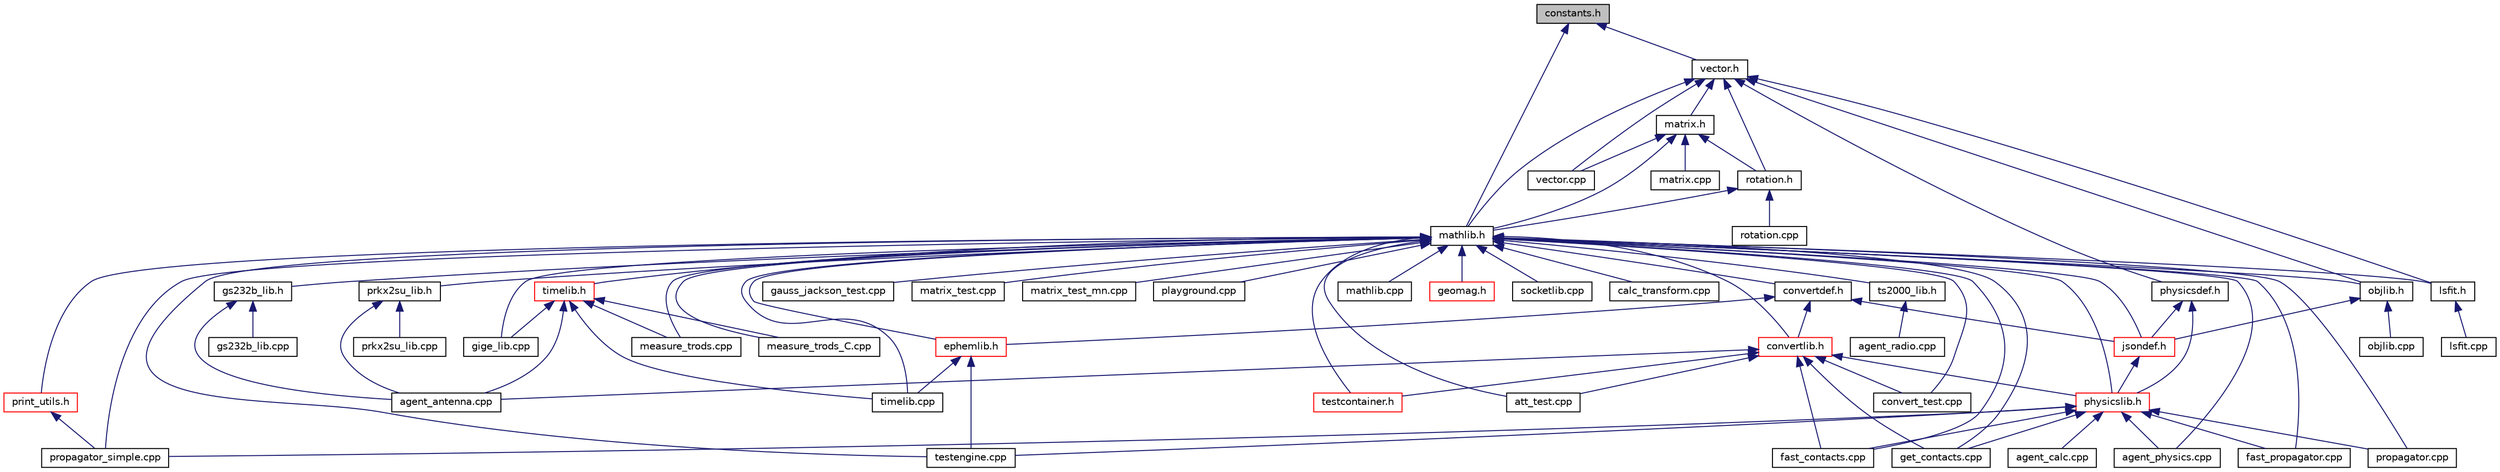 digraph "constants.h"
{
 // INTERACTIVE_SVG=YES
  edge [fontname="Helvetica",fontsize="10",labelfontname="Helvetica",labelfontsize="10"];
  node [fontname="Helvetica",fontsize="10",shape=record];
  Node25 [label="constants.h",height=0.2,width=0.4,color="black", fillcolor="grey75", style="filled", fontcolor="black"];
  Node25 -> Node26 [dir="back",color="midnightblue",fontsize="10",style="solid",fontname="Helvetica"];
  Node26 [label="vector.h",height=0.2,width=0.4,color="black", fillcolor="white", style="filled",URL="$vector_8h.html"];
  Node26 -> Node27 [dir="back",color="midnightblue",fontsize="10",style="solid",fontname="Helvetica"];
  Node27 [label="lsfit.h",height=0.2,width=0.4,color="black", fillcolor="white", style="filled",URL="$lsfit_8h.html"];
  Node27 -> Node28 [dir="back",color="midnightblue",fontsize="10",style="solid",fontname="Helvetica"];
  Node28 [label="lsfit.cpp",height=0.2,width=0.4,color="black", fillcolor="white", style="filled",URL="$lsfit_8cpp.html"];
  Node26 -> Node29 [dir="back",color="midnightblue",fontsize="10",style="solid",fontname="Helvetica"];
  Node29 [label="mathlib.h",height=0.2,width=0.4,color="black", fillcolor="white", style="filled",URL="$mathlib_8h.html",tooltip="mathlib include file "];
  Node29 -> Node30 [dir="back",color="midnightblue",fontsize="10",style="solid",fontname="Helvetica"];
  Node30 [label="measure_trods.cpp",height=0.2,width=0.4,color="black", fillcolor="white", style="filled",URL="$measure__trods_8cpp.html"];
  Node29 -> Node31 [dir="back",color="midnightblue",fontsize="10",style="solid",fontname="Helvetica"];
  Node31 [label="measure_trods_C.cpp",height=0.2,width=0.4,color="black", fillcolor="white", style="filled",URL="$measure__trods___c_8cpp.html"];
  Node29 -> Node32 [dir="back",color="midnightblue",fontsize="10",style="solid",fontname="Helvetica"];
  Node32 [label="propagator_simple.cpp",height=0.2,width=0.4,color="black", fillcolor="white", style="filled",URL="$propagator__simple_8cpp.html"];
  Node29 -> Node33 [dir="back",color="midnightblue",fontsize="10",style="solid",fontname="Helvetica"];
  Node33 [label="testengine.cpp",height=0.2,width=0.4,color="black", fillcolor="white", style="filled",URL="$testengine_8cpp.html",tooltip="Command line simulator. "];
  Node29 -> Node34 [dir="back",color="midnightblue",fontsize="10",style="solid",fontname="Helvetica"];
  Node34 [label="att_test.cpp",height=0.2,width=0.4,color="black", fillcolor="white", style="filled",URL="$att__test_8cpp.html"];
  Node29 -> Node35 [dir="back",color="midnightblue",fontsize="10",style="solid",fontname="Helvetica"];
  Node35 [label="convert_test.cpp",height=0.2,width=0.4,color="black", fillcolor="white", style="filled",URL="$convert__test_8cpp.html"];
  Node29 -> Node36 [dir="back",color="midnightblue",fontsize="10",style="solid",fontname="Helvetica"];
  Node36 [label="gauss_jackson_test.cpp",height=0.2,width=0.4,color="black", fillcolor="white", style="filled",URL="$gauss__jackson__test_8cpp.html"];
  Node29 -> Node37 [dir="back",color="midnightblue",fontsize="10",style="solid",fontname="Helvetica"];
  Node37 [label="matrix_test.cpp",height=0.2,width=0.4,color="black", fillcolor="white", style="filled",URL="$matrix__test_8cpp.html"];
  Node29 -> Node38 [dir="back",color="midnightblue",fontsize="10",style="solid",fontname="Helvetica"];
  Node38 [label="matrix_test_mn.cpp",height=0.2,width=0.4,color="black", fillcolor="white", style="filled",URL="$matrix__test__mn_8cpp.html"];
  Node29 -> Node39 [dir="back",color="midnightblue",fontsize="10",style="solid",fontname="Helvetica"];
  Node39 [label="playground.cpp",height=0.2,width=0.4,color="black", fillcolor="white", style="filled",URL="$playground_8cpp.html"];
  Node29 -> Node40 [dir="back",color="midnightblue",fontsize="10",style="solid",fontname="Helvetica"];
  Node40 [label="gige_lib.cpp",height=0.2,width=0.4,color="black", fillcolor="white", style="filled",URL="$gige__lib_8cpp.html",tooltip="Support routines for GigE Vision cameras. "];
  Node29 -> Node41 [dir="back",color="midnightblue",fontsize="10",style="solid",fontname="Helvetica"];
  Node41 [label="gs232b_lib.h",height=0.2,width=0.4,color="black", fillcolor="white", style="filled",URL="$gs232b__lib_8h.html",tooltip="GS-232B controller includes. "];
  Node41 -> Node42 [dir="back",color="midnightblue",fontsize="10",style="solid",fontname="Helvetica"];
  Node42 [label="gs232b_lib.cpp",height=0.2,width=0.4,color="black", fillcolor="white", style="filled",URL="$gs232b__lib_8cpp.html"];
  Node41 -> Node43 [dir="back",color="midnightblue",fontsize="10",style="solid",fontname="Helvetica"];
  Node43 [label="agent_antenna.cpp",height=0.2,width=0.4,color="black", fillcolor="white", style="filled",URL="$agent__antenna_8cpp.html",tooltip="Agent Antenna for Satellite Ground Station. "];
  Node29 -> Node44 [dir="back",color="midnightblue",fontsize="10",style="solid",fontname="Helvetica"];
  Node44 [label="prkx2su_lib.h",height=0.2,width=0.4,color="black", fillcolor="white", style="filled",URL="$prkx2su__lib_8h.html",tooltip="prkx2su controller includes "];
  Node44 -> Node45 [dir="back",color="midnightblue",fontsize="10",style="solid",fontname="Helvetica"];
  Node45 [label="prkx2su_lib.cpp",height=0.2,width=0.4,color="black", fillcolor="white", style="filled",URL="$prkx2su__lib_8cpp.html"];
  Node44 -> Node43 [dir="back",color="midnightblue",fontsize="10",style="solid",fontname="Helvetica"];
  Node29 -> Node46 [dir="back",color="midnightblue",fontsize="10",style="solid",fontname="Helvetica"];
  Node46 [label="ts2000_lib.h",height=0.2,width=0.4,color="black", fillcolor="white", style="filled",URL="$ts2000__lib_8h.html",tooltip="TS2000 controller includes. "];
  Node46 -> Node47 [dir="back",color="midnightblue",fontsize="10",style="solid",fontname="Helvetica"];
  Node47 [label="agent_radio.cpp",height=0.2,width=0.4,color="black", fillcolor="white", style="filled",URL="$agent__radio_8cpp.html",tooltip="Agent Radio for Satellite Ground Station. "];
  Node29 -> Node27 [dir="back",color="midnightblue",fontsize="10",style="solid",fontname="Helvetica"];
  Node29 -> Node48 [dir="back",color="midnightblue",fontsize="10",style="solid",fontname="Helvetica"];
  Node48 [label="mathlib.cpp",height=0.2,width=0.4,color="black", fillcolor="white", style="filled",URL="$mathlib_8cpp.html",tooltip="mathlib source file "];
  Node29 -> Node49 [dir="back",color="midnightblue",fontsize="10",style="solid",fontname="Helvetica"];
  Node49 [label="physicslib.h",height=0.2,width=0.4,color="red", fillcolor="white", style="filled",URL="$physicslib_8h.html",tooltip="Orbit library include file. "];
  Node49 -> Node50 [dir="back",color="midnightblue",fontsize="10",style="solid",fontname="Helvetica"];
  Node50 [label="agent_calc.cpp",height=0.2,width=0.4,color="black", fillcolor="white", style="filled",URL="$agent__calc_8cpp.html",tooltip="Demonstration calculator Agent. "];
  Node49 -> Node32 [dir="back",color="midnightblue",fontsize="10",style="solid",fontname="Helvetica"];
  Node49 -> Node33 [dir="back",color="midnightblue",fontsize="10",style="solid",fontname="Helvetica"];
  Node49 -> Node58 [dir="back",color="midnightblue",fontsize="10",style="solid",fontname="Helvetica"];
  Node58 [label="agent_physics.cpp",height=0.2,width=0.4,color="black", fillcolor="white", style="filled",URL="$agent__physics_8cpp.html"];
  Node49 -> Node61 [dir="back",color="midnightblue",fontsize="10",style="solid",fontname="Helvetica"];
  Node61 [label="fast_contacts.cpp",height=0.2,width=0.4,color="black", fillcolor="white", style="filled",URL="$fast__contacts_8cpp.html"];
  Node49 -> Node62 [dir="back",color="midnightblue",fontsize="10",style="solid",fontname="Helvetica"];
  Node62 [label="fast_propagator.cpp",height=0.2,width=0.4,color="black", fillcolor="white", style="filled",URL="$fast__propagator_8cpp.html"];
  Node49 -> Node63 [dir="back",color="midnightblue",fontsize="10",style="solid",fontname="Helvetica"];
  Node63 [label="get_contacts.cpp",height=0.2,width=0.4,color="black", fillcolor="white", style="filled",URL="$get__contacts_8cpp.html"];
  Node49 -> Node64 [dir="back",color="midnightblue",fontsize="10",style="solid",fontname="Helvetica"];
  Node64 [label="propagator.cpp",height=0.2,width=0.4,color="black", fillcolor="white", style="filled",URL="$propagator_8cpp.html"];
  Node29 -> Node65 [dir="back",color="midnightblue",fontsize="10",style="solid",fontname="Helvetica"];
  Node65 [label="testcontainer.h",height=0.2,width=0.4,color="red", fillcolor="white", style="filled",URL="$testcontainer_8h.html"];
  Node29 -> Node72 [dir="back",color="midnightblue",fontsize="10",style="solid",fontname="Helvetica"];
  Node72 [label="convertdef.h",height=0.2,width=0.4,color="black", fillcolor="white", style="filled",URL="$convertdef_8h.html"];
  Node72 -> Node73 [dir="back",color="midnightblue",fontsize="10",style="solid",fontname="Helvetica"];
  Node73 [label="convertlib.h",height=0.2,width=0.4,color="red", fillcolor="white", style="filled",URL="$convertlib_8h.html",tooltip="convertlib include file A library providing functions for conversion between the various position and..."];
  Node73 -> Node34 [dir="back",color="midnightblue",fontsize="10",style="solid",fontname="Helvetica"];
  Node73 -> Node35 [dir="back",color="midnightblue",fontsize="10",style="solid",fontname="Helvetica"];
  Node73 -> Node49 [dir="back",color="midnightblue",fontsize="10",style="solid",fontname="Helvetica"];
  Node73 -> Node65 [dir="back",color="midnightblue",fontsize="10",style="solid",fontname="Helvetica"];
  Node73 -> Node43 [dir="back",color="midnightblue",fontsize="10",style="solid",fontname="Helvetica"];
  Node73 -> Node61 [dir="back",color="midnightblue",fontsize="10",style="solid",fontname="Helvetica"];
  Node73 -> Node63 [dir="back",color="midnightblue",fontsize="10",style="solid",fontname="Helvetica"];
  Node72 -> Node81 [dir="back",color="midnightblue",fontsize="10",style="solid",fontname="Helvetica"];
  Node81 [label="ephemlib.h",height=0.2,width=0.4,color="red", fillcolor="white", style="filled",URL="$ephemlib_8h.html",tooltip="ephemlib include file JPL Ephemeris. "];
  Node81 -> Node33 [dir="back",color="midnightblue",fontsize="10",style="solid",fontname="Helvetica"];
  Node81 -> Node83 [dir="back",color="midnightblue",fontsize="10",style="solid",fontname="Helvetica"];
  Node83 [label="timelib.cpp",height=0.2,width=0.4,color="black", fillcolor="white", style="filled",URL="$timelib_8cpp.html",tooltip="Time handling library source file. "];
  Node72 -> Node84 [dir="back",color="midnightblue",fontsize="10",style="solid",fontname="Helvetica"];
  Node84 [label="jsondef.h",height=0.2,width=0.4,color="red", fillcolor="white", style="filled",URL="$jsondef_8h.html"];
  Node84 -> Node49 [dir="back",color="midnightblue",fontsize="10",style="solid",fontname="Helvetica"];
  Node29 -> Node73 [dir="back",color="midnightblue",fontsize="10",style="solid",fontname="Helvetica"];
  Node29 -> Node81 [dir="back",color="midnightblue",fontsize="10",style="solid",fontname="Helvetica"];
  Node29 -> Node135 [dir="back",color="midnightblue",fontsize="10",style="solid",fontname="Helvetica"];
  Node135 [label="geomag.h",height=0.2,width=0.4,color="red", fillcolor="white", style="filled",URL="$geomag_8h.html",tooltip="geomag include file A library of routines to calculate the magnetic field of the Earth. "];
  Node29 -> Node84 [dir="back",color="midnightblue",fontsize="10",style="solid",fontname="Helvetica"];
  Node29 -> Node136 [dir="back",color="midnightblue",fontsize="10",style="solid",fontname="Helvetica"];
  Node136 [label="objlib.h",height=0.2,width=0.4,color="black", fillcolor="white", style="filled",URL="$objlib_8h.html"];
  Node136 -> Node84 [dir="back",color="midnightblue",fontsize="10",style="solid",fontname="Helvetica"];
  Node136 -> Node133 [dir="back",color="midnightblue",fontsize="10",style="solid",fontname="Helvetica"];
  Node133 [label="objlib.cpp",height=0.2,width=0.4,color="black", fillcolor="white", style="filled",URL="$objlib_8cpp.html"];
  Node29 -> Node137 [dir="back",color="midnightblue",fontsize="10",style="solid",fontname="Helvetica"];
  Node137 [label="print_utils.h",height=0.2,width=0.4,color="red", fillcolor="white", style="filled",URL="$print__utils_8h.html"];
  Node137 -> Node32 [dir="back",color="midnightblue",fontsize="10",style="solid",fontname="Helvetica"];
  Node29 -> Node139 [dir="back",color="midnightblue",fontsize="10",style="solid",fontname="Helvetica"];
  Node139 [label="socketlib.cpp",height=0.2,width=0.4,color="black", fillcolor="white", style="filled",URL="$socketlib_8cpp.html"];
  Node29 -> Node83 [dir="back",color="midnightblue",fontsize="10",style="solid",fontname="Helvetica"];
  Node29 -> Node140 [dir="back",color="midnightblue",fontsize="10",style="solid",fontname="Helvetica"];
  Node140 [label="timelib.h",height=0.2,width=0.4,color="red", fillcolor="white", style="filled",URL="$timelib_8h.html",tooltip="timelib include file A library providing functions for handling various types of time. "];
  Node140 -> Node30 [dir="back",color="midnightblue",fontsize="10",style="solid",fontname="Helvetica"];
  Node140 -> Node31 [dir="back",color="midnightblue",fontsize="10",style="solid",fontname="Helvetica"];
  Node140 -> Node40 [dir="back",color="midnightblue",fontsize="10",style="solid",fontname="Helvetica"];
  Node140 -> Node83 [dir="back",color="midnightblue",fontsize="10",style="solid",fontname="Helvetica"];
  Node140 -> Node43 [dir="back",color="midnightblue",fontsize="10",style="solid",fontname="Helvetica"];
  Node29 -> Node58 [dir="back",color="midnightblue",fontsize="10",style="solid",fontname="Helvetica"];
  Node29 -> Node150 [dir="back",color="midnightblue",fontsize="10",style="solid",fontname="Helvetica"];
  Node150 [label="calc_transform.cpp",height=0.2,width=0.4,color="black", fillcolor="white", style="filled",URL="$calc__transform_8cpp.html"];
  Node29 -> Node61 [dir="back",color="midnightblue",fontsize="10",style="solid",fontname="Helvetica"];
  Node29 -> Node62 [dir="back",color="midnightblue",fontsize="10",style="solid",fontname="Helvetica"];
  Node29 -> Node63 [dir="back",color="midnightblue",fontsize="10",style="solid",fontname="Helvetica"];
  Node29 -> Node64 [dir="back",color="midnightblue",fontsize="10",style="solid",fontname="Helvetica"];
  Node26 -> Node151 [dir="back",color="midnightblue",fontsize="10",style="solid",fontname="Helvetica"];
  Node151 [label="matrix.h",height=0.2,width=0.4,color="black", fillcolor="white", style="filled",URL="$matrix_8h.html"];
  Node151 -> Node29 [dir="back",color="midnightblue",fontsize="10",style="solid",fontname="Helvetica"];
  Node151 -> Node152 [dir="back",color="midnightblue",fontsize="10",style="solid",fontname="Helvetica"];
  Node152 [label="rotation.h",height=0.2,width=0.4,color="black", fillcolor="white", style="filled",URL="$rotation_8h.html"];
  Node152 -> Node29 [dir="back",color="midnightblue",fontsize="10",style="solid",fontname="Helvetica"];
  Node152 -> Node153 [dir="back",color="midnightblue",fontsize="10",style="solid",fontname="Helvetica"];
  Node153 [label="rotation.cpp",height=0.2,width=0.4,color="black", fillcolor="white", style="filled",URL="$rotation_8cpp.html"];
  Node151 -> Node154 [dir="back",color="midnightblue",fontsize="10",style="solid",fontname="Helvetica"];
  Node154 [label="matrix.cpp",height=0.2,width=0.4,color="black", fillcolor="white", style="filled",URL="$matrix_8cpp.html"];
  Node151 -> Node155 [dir="back",color="midnightblue",fontsize="10",style="solid",fontname="Helvetica"];
  Node155 [label="vector.cpp",height=0.2,width=0.4,color="black", fillcolor="white", style="filled",URL="$vector_8cpp.html"];
  Node26 -> Node152 [dir="back",color="midnightblue",fontsize="10",style="solid",fontname="Helvetica"];
  Node26 -> Node155 [dir="back",color="midnightblue",fontsize="10",style="solid",fontname="Helvetica"];
  Node26 -> Node156 [dir="back",color="midnightblue",fontsize="10",style="solid",fontname="Helvetica"];
  Node156 [label="physicsdef.h",height=0.2,width=0.4,color="black", fillcolor="white", style="filled",URL="$physicsdef_8h.html",tooltip="Orbit library support definitions. "];
  Node156 -> Node49 [dir="back",color="midnightblue",fontsize="10",style="solid",fontname="Helvetica"];
  Node156 -> Node84 [dir="back",color="midnightblue",fontsize="10",style="solid",fontname="Helvetica"];
  Node26 -> Node136 [dir="back",color="midnightblue",fontsize="10",style="solid",fontname="Helvetica"];
  Node25 -> Node29 [dir="back",color="midnightblue",fontsize="10",style="solid",fontname="Helvetica"];
}
